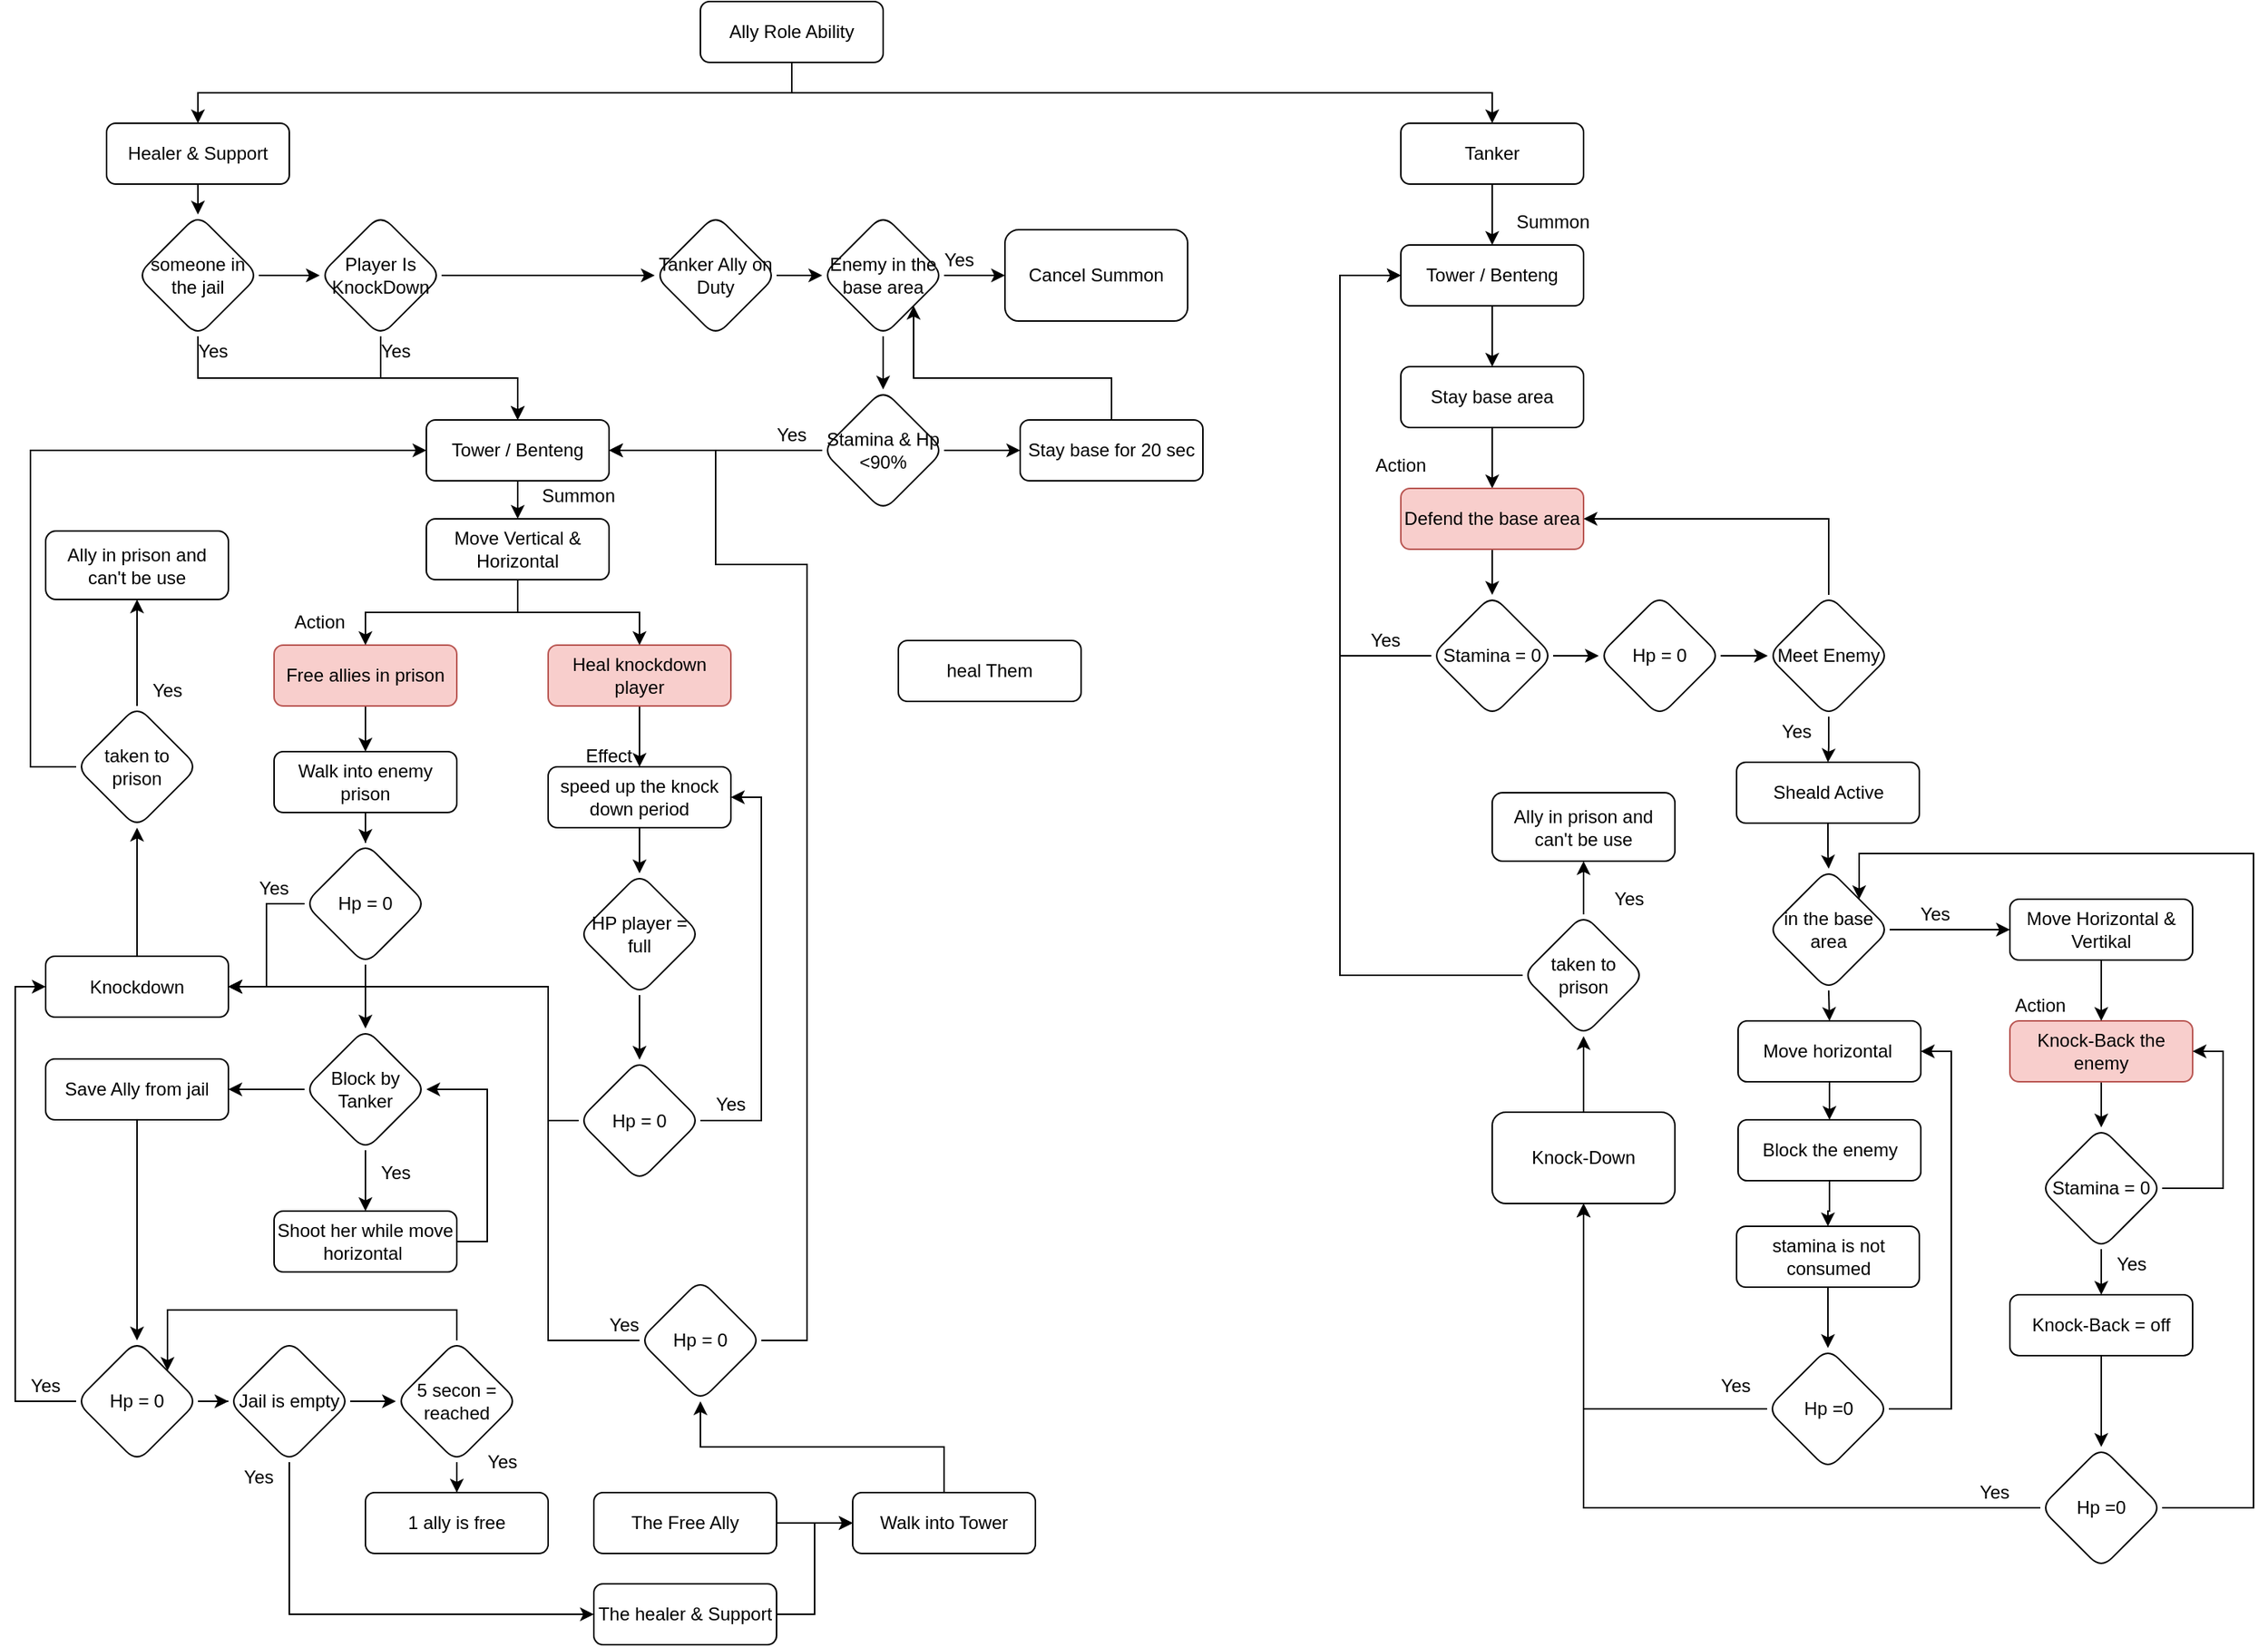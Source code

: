 <mxfile version="21.6.5" type="github">
  <diagram id="C5RBs43oDa-KdzZeNtuy" name="Page-1">
    <mxGraphModel dx="1035" dy="476" grid="1" gridSize="10" guides="1" tooltips="1" connect="1" arrows="1" fold="1" page="1" pageScale="1" pageWidth="827" pageHeight="1169" math="0" shadow="0">
      <root>
        <mxCell id="WIyWlLk6GJQsqaUBKTNV-0" />
        <mxCell id="WIyWlLk6GJQsqaUBKTNV-1" parent="WIyWlLk6GJQsqaUBKTNV-0" />
        <mxCell id="djVUYxhhLj313IWxccLk-9" value="" style="edgeStyle=orthogonalEdgeStyle;rounded=0;orthogonalLoop=1;jettySize=auto;html=1;exitX=0.5;exitY=1;exitDx=0;exitDy=0;" edge="1" parent="WIyWlLk6GJQsqaUBKTNV-1" source="WIyWlLk6GJQsqaUBKTNV-3" target="WIyWlLk6GJQsqaUBKTNV-7">
          <mxGeometry relative="1" as="geometry" />
        </mxCell>
        <mxCell id="djVUYxhhLj313IWxccLk-207" style="edgeStyle=orthogonalEdgeStyle;rounded=0;orthogonalLoop=1;jettySize=auto;html=1;exitX=0.5;exitY=1;exitDx=0;exitDy=0;entryX=0.5;entryY=0;entryDx=0;entryDy=0;" edge="1" parent="WIyWlLk6GJQsqaUBKTNV-1" source="WIyWlLk6GJQsqaUBKTNV-3" target="djVUYxhhLj313IWxccLk-113">
          <mxGeometry relative="1" as="geometry" />
        </mxCell>
        <mxCell id="WIyWlLk6GJQsqaUBKTNV-3" value="Ally Role Ability" style="rounded=1;whiteSpace=wrap;html=1;fontSize=12;glass=0;strokeWidth=1;shadow=0;" parent="WIyWlLk6GJQsqaUBKTNV-1" vertex="1">
          <mxGeometry x="460" y="40" width="120" height="40" as="geometry" />
        </mxCell>
        <mxCell id="djVUYxhhLj313IWxccLk-282" style="edgeStyle=orthogonalEdgeStyle;rounded=0;orthogonalLoop=1;jettySize=auto;html=1;exitX=0.5;exitY=1;exitDx=0;exitDy=0;entryX=0.5;entryY=0;entryDx=0;entryDy=0;" edge="1" parent="WIyWlLk6GJQsqaUBKTNV-1" source="WIyWlLk6GJQsqaUBKTNV-7" target="djVUYxhhLj313IWxccLk-238">
          <mxGeometry relative="1" as="geometry" />
        </mxCell>
        <mxCell id="WIyWlLk6GJQsqaUBKTNV-7" value="Healer &amp;amp; Support" style="rounded=1;whiteSpace=wrap;html=1;fontSize=12;glass=0;strokeWidth=1;shadow=0;" parent="WIyWlLk6GJQsqaUBKTNV-1" vertex="1">
          <mxGeometry x="70" y="120" width="120" height="40" as="geometry" />
        </mxCell>
        <mxCell id="djVUYxhhLj313IWxccLk-15" value="" style="edgeStyle=orthogonalEdgeStyle;rounded=0;orthogonalLoop=1;jettySize=auto;html=1;" edge="1" parent="WIyWlLk6GJQsqaUBKTNV-1" source="djVUYxhhLj313IWxccLk-3" target="djVUYxhhLj313IWxccLk-14">
          <mxGeometry relative="1" as="geometry" />
        </mxCell>
        <mxCell id="djVUYxhhLj313IWxccLk-3" value="Free allies in prison" style="rounded=1;whiteSpace=wrap;html=1;fontSize=12;glass=0;strokeWidth=1;shadow=0;fillColor=#f8cecc;strokeColor=#b85450;" vertex="1" parent="WIyWlLk6GJQsqaUBKTNV-1">
          <mxGeometry x="180" y="463" width="120" height="40" as="geometry" />
        </mxCell>
        <mxCell id="djVUYxhhLj313IWxccLk-104" value="" style="edgeStyle=orthogonalEdgeStyle;rounded=0;orthogonalLoop=1;jettySize=auto;html=1;" edge="1" parent="WIyWlLk6GJQsqaUBKTNV-1" source="djVUYxhhLj313IWxccLk-4" target="djVUYxhhLj313IWxccLk-103">
          <mxGeometry relative="1" as="geometry" />
        </mxCell>
        <mxCell id="djVUYxhhLj313IWxccLk-4" value="speed up the knock down period" style="rounded=1;whiteSpace=wrap;html=1;fontSize=12;glass=0;strokeWidth=1;shadow=0;" vertex="1" parent="WIyWlLk6GJQsqaUBKTNV-1">
          <mxGeometry x="360" y="543" width="120" height="40" as="geometry" />
        </mxCell>
        <mxCell id="djVUYxhhLj313IWxccLk-5" value="Action" style="text;html=1;strokeColor=none;fillColor=none;align=center;verticalAlign=middle;whiteSpace=wrap;rounded=0;" vertex="1" parent="WIyWlLk6GJQsqaUBKTNV-1">
          <mxGeometry x="180" y="433" width="60" height="30" as="geometry" />
        </mxCell>
        <mxCell id="djVUYxhhLj313IWxccLk-6" value="Effect" style="text;html=1;strokeColor=none;fillColor=none;align=center;verticalAlign=middle;whiteSpace=wrap;rounded=0;" vertex="1" parent="WIyWlLk6GJQsqaUBKTNV-1">
          <mxGeometry x="370" y="521" width="60" height="30" as="geometry" />
        </mxCell>
        <mxCell id="djVUYxhhLj313IWxccLk-8" value="" style="edgeStyle=orthogonalEdgeStyle;rounded=0;orthogonalLoop=1;jettySize=auto;html=1;" edge="1" parent="WIyWlLk6GJQsqaUBKTNV-1" source="djVUYxhhLj313IWxccLk-7" target="djVUYxhhLj313IWxccLk-4">
          <mxGeometry relative="1" as="geometry" />
        </mxCell>
        <mxCell id="djVUYxhhLj313IWxccLk-7" value="Heal knockdown player" style="rounded=1;whiteSpace=wrap;html=1;fontSize=12;glass=0;strokeWidth=1;shadow=0;fillColor=#f8cecc;strokeColor=#b85450;" vertex="1" parent="WIyWlLk6GJQsqaUBKTNV-1">
          <mxGeometry x="360" y="463" width="120" height="40" as="geometry" />
        </mxCell>
        <mxCell id="djVUYxhhLj313IWxccLk-71" value="" style="edgeStyle=orthogonalEdgeStyle;rounded=0;orthogonalLoop=1;jettySize=auto;html=1;" edge="1" parent="WIyWlLk6GJQsqaUBKTNV-1" source="djVUYxhhLj313IWxccLk-14" target="djVUYxhhLj313IWxccLk-68">
          <mxGeometry relative="1" as="geometry" />
        </mxCell>
        <mxCell id="djVUYxhhLj313IWxccLk-14" value="Walk into enemy prison" style="rounded=1;whiteSpace=wrap;html=1;fontSize=12;glass=0;strokeWidth=1;shadow=0;" vertex="1" parent="WIyWlLk6GJQsqaUBKTNV-1">
          <mxGeometry x="180" y="533" width="120" height="40" as="geometry" />
        </mxCell>
        <mxCell id="djVUYxhhLj313IWxccLk-281" style="edgeStyle=orthogonalEdgeStyle;rounded=0;orthogonalLoop=1;jettySize=auto;html=1;exitX=0.5;exitY=1;exitDx=0;exitDy=0;entryX=0.5;entryY=0;entryDx=0;entryDy=0;" edge="1" parent="WIyWlLk6GJQsqaUBKTNV-1" source="djVUYxhhLj313IWxccLk-23" target="djVUYxhhLj313IWxccLk-41">
          <mxGeometry relative="1" as="geometry" />
        </mxCell>
        <mxCell id="djVUYxhhLj313IWxccLk-23" value="Tower / Benteng" style="rounded=1;whiteSpace=wrap;html=1;fontSize=12;glass=0;strokeWidth=1;shadow=0;" vertex="1" parent="WIyWlLk6GJQsqaUBKTNV-1">
          <mxGeometry x="280" y="315" width="120" height="40" as="geometry" />
        </mxCell>
        <mxCell id="djVUYxhhLj313IWxccLk-33" value="Yes" style="text;html=1;strokeColor=none;fillColor=none;align=center;verticalAlign=middle;whiteSpace=wrap;rounded=0;" vertex="1" parent="WIyWlLk6GJQsqaUBKTNV-1">
          <mxGeometry x="150" y="613" width="60" height="20" as="geometry" />
        </mxCell>
        <mxCell id="djVUYxhhLj313IWxccLk-43" style="edgeStyle=orthogonalEdgeStyle;rounded=0;orthogonalLoop=1;jettySize=auto;html=1;exitX=0.5;exitY=1;exitDx=0;exitDy=0;" edge="1" parent="WIyWlLk6GJQsqaUBKTNV-1" source="djVUYxhhLj313IWxccLk-41" target="djVUYxhhLj313IWxccLk-3">
          <mxGeometry relative="1" as="geometry" />
        </mxCell>
        <mxCell id="djVUYxhhLj313IWxccLk-288" style="edgeStyle=orthogonalEdgeStyle;rounded=0;orthogonalLoop=1;jettySize=auto;html=1;exitX=0.5;exitY=1;exitDx=0;exitDy=0;" edge="1" parent="WIyWlLk6GJQsqaUBKTNV-1" source="djVUYxhhLj313IWxccLk-41" target="djVUYxhhLj313IWxccLk-7">
          <mxGeometry relative="1" as="geometry" />
        </mxCell>
        <mxCell id="djVUYxhhLj313IWxccLk-41" value="Move Vertical &amp;amp; Horizontal" style="rounded=1;whiteSpace=wrap;html=1;fontSize=12;glass=0;strokeWidth=1;shadow=0;" vertex="1" parent="WIyWlLk6GJQsqaUBKTNV-1">
          <mxGeometry x="280" y="380" width="120" height="40" as="geometry" />
        </mxCell>
        <mxCell id="djVUYxhhLj313IWxccLk-75" style="edgeStyle=orthogonalEdgeStyle;rounded=0;orthogonalLoop=1;jettySize=auto;html=1;exitX=1;exitY=0.5;exitDx=0;exitDy=0;entryX=1;entryY=0.5;entryDx=0;entryDy=0;" edge="1" parent="WIyWlLk6GJQsqaUBKTNV-1" source="djVUYxhhLj313IWxccLk-50" target="djVUYxhhLj313IWxccLk-73">
          <mxGeometry relative="1" as="geometry" />
        </mxCell>
        <mxCell id="djVUYxhhLj313IWxccLk-50" value="Shoot her while move horizontal&amp;nbsp;" style="rounded=1;whiteSpace=wrap;html=1;fontSize=12;glass=0;strokeWidth=1;shadow=0;" vertex="1" parent="WIyWlLk6GJQsqaUBKTNV-1">
          <mxGeometry x="180" y="835" width="120" height="40" as="geometry" />
        </mxCell>
        <mxCell id="djVUYxhhLj313IWxccLk-52" value="Yes" style="text;html=1;strokeColor=none;fillColor=none;align=center;verticalAlign=middle;whiteSpace=wrap;rounded=0;" vertex="1" parent="WIyWlLk6GJQsqaUBKTNV-1">
          <mxGeometry x="230" y="795" width="60" height="30" as="geometry" />
        </mxCell>
        <mxCell id="djVUYxhhLj313IWxccLk-91" value="" style="edgeStyle=orthogonalEdgeStyle;rounded=0;orthogonalLoop=1;jettySize=auto;html=1;" edge="1" parent="WIyWlLk6GJQsqaUBKTNV-1" source="djVUYxhhLj313IWxccLk-58" target="djVUYxhhLj313IWxccLk-90">
          <mxGeometry relative="1" as="geometry" />
        </mxCell>
        <mxCell id="djVUYxhhLj313IWxccLk-58" value="Save Ally from jail" style="rounded=1;whiteSpace=wrap;html=1;fontSize=12;glass=0;strokeWidth=1;shadow=0;" vertex="1" parent="WIyWlLk6GJQsqaUBKTNV-1">
          <mxGeometry x="30" y="735" width="120" height="40" as="geometry" />
        </mxCell>
        <mxCell id="djVUYxhhLj313IWxccLk-65" value="" style="edgeStyle=orthogonalEdgeStyle;rounded=0;orthogonalLoop=1;jettySize=auto;html=1;" edge="1" parent="WIyWlLk6GJQsqaUBKTNV-1" source="djVUYxhhLj313IWxccLk-61" target="djVUYxhhLj313IWxccLk-64">
          <mxGeometry relative="1" as="geometry" />
        </mxCell>
        <mxCell id="djVUYxhhLj313IWxccLk-61" value="Knockdown" style="rounded=1;whiteSpace=wrap;html=1;fontSize=12;glass=0;strokeWidth=1;shadow=0;" vertex="1" parent="WIyWlLk6GJQsqaUBKTNV-1">
          <mxGeometry x="30" y="667.5" width="120" height="40" as="geometry" />
        </mxCell>
        <mxCell id="djVUYxhhLj313IWxccLk-85" value="" style="edgeStyle=orthogonalEdgeStyle;rounded=0;orthogonalLoop=1;jettySize=auto;html=1;" edge="1" parent="WIyWlLk6GJQsqaUBKTNV-1" source="djVUYxhhLj313IWxccLk-64" target="djVUYxhhLj313IWxccLk-84">
          <mxGeometry relative="1" as="geometry" />
        </mxCell>
        <mxCell id="djVUYxhhLj313IWxccLk-306" style="edgeStyle=orthogonalEdgeStyle;rounded=0;orthogonalLoop=1;jettySize=auto;html=1;exitX=0;exitY=0.5;exitDx=0;exitDy=0;entryX=0;entryY=0.5;entryDx=0;entryDy=0;" edge="1" parent="WIyWlLk6GJQsqaUBKTNV-1" source="djVUYxhhLj313IWxccLk-64" target="djVUYxhhLj313IWxccLk-23">
          <mxGeometry relative="1" as="geometry">
            <Array as="points">
              <mxPoint x="20" y="543" />
              <mxPoint x="20" y="335" />
            </Array>
          </mxGeometry>
        </mxCell>
        <mxCell id="djVUYxhhLj313IWxccLk-64" value="taken to prison" style="rhombus;whiteSpace=wrap;html=1;rounded=1;glass=0;strokeWidth=1;shadow=0;" vertex="1" parent="WIyWlLk6GJQsqaUBKTNV-1">
          <mxGeometry x="50" y="503" width="80" height="80" as="geometry" />
        </mxCell>
        <mxCell id="djVUYxhhLj313IWxccLk-70" value="" style="edgeStyle=orthogonalEdgeStyle;rounded=0;orthogonalLoop=1;jettySize=auto;html=1;" edge="1" parent="WIyWlLk6GJQsqaUBKTNV-1" source="djVUYxhhLj313IWxccLk-68" target="djVUYxhhLj313IWxccLk-61">
          <mxGeometry relative="1" as="geometry" />
        </mxCell>
        <mxCell id="djVUYxhhLj313IWxccLk-78" value="" style="edgeStyle=orthogonalEdgeStyle;rounded=0;orthogonalLoop=1;jettySize=auto;html=1;" edge="1" parent="WIyWlLk6GJQsqaUBKTNV-1" source="djVUYxhhLj313IWxccLk-68" target="djVUYxhhLj313IWxccLk-73">
          <mxGeometry relative="1" as="geometry" />
        </mxCell>
        <mxCell id="djVUYxhhLj313IWxccLk-68" value="Hp = 0" style="rhombus;whiteSpace=wrap;html=1;rounded=1;glass=0;strokeWidth=1;shadow=0;" vertex="1" parent="WIyWlLk6GJQsqaUBKTNV-1">
          <mxGeometry x="200" y="593" width="80" height="80" as="geometry" />
        </mxCell>
        <mxCell id="djVUYxhhLj313IWxccLk-76" value="" style="edgeStyle=orthogonalEdgeStyle;rounded=0;orthogonalLoop=1;jettySize=auto;html=1;" edge="1" parent="WIyWlLk6GJQsqaUBKTNV-1" source="djVUYxhhLj313IWxccLk-73" target="djVUYxhhLj313IWxccLk-50">
          <mxGeometry relative="1" as="geometry" />
        </mxCell>
        <mxCell id="djVUYxhhLj313IWxccLk-77" value="" style="edgeStyle=orthogonalEdgeStyle;rounded=0;orthogonalLoop=1;jettySize=auto;html=1;" edge="1" parent="WIyWlLk6GJQsqaUBKTNV-1" source="djVUYxhhLj313IWxccLk-73" target="djVUYxhhLj313IWxccLk-58">
          <mxGeometry relative="1" as="geometry" />
        </mxCell>
        <mxCell id="djVUYxhhLj313IWxccLk-73" value="Block by Tanker" style="rhombus;whiteSpace=wrap;html=1;rounded=1;glass=0;strokeWidth=1;shadow=0;" vertex="1" parent="WIyWlLk6GJQsqaUBKTNV-1">
          <mxGeometry x="200" y="715" width="80" height="80" as="geometry" />
        </mxCell>
        <mxCell id="djVUYxhhLj313IWxccLk-84" value="Ally in prison and can&#39;t be use" style="whiteSpace=wrap;html=1;rounded=1;glass=0;strokeWidth=1;shadow=0;" vertex="1" parent="WIyWlLk6GJQsqaUBKTNV-1">
          <mxGeometry x="30" y="388" width="120" height="45" as="geometry" />
        </mxCell>
        <mxCell id="djVUYxhhLj313IWxccLk-86" value="Yes" style="text;html=1;strokeColor=none;fillColor=none;align=center;verticalAlign=middle;whiteSpace=wrap;rounded=0;" vertex="1" parent="WIyWlLk6GJQsqaUBKTNV-1">
          <mxGeometry x="80" y="483" width="60" height="20" as="geometry" />
        </mxCell>
        <mxCell id="djVUYxhhLj313IWxccLk-97" style="edgeStyle=orthogonalEdgeStyle;rounded=0;orthogonalLoop=1;jettySize=auto;html=1;exitX=0;exitY=0.5;exitDx=0;exitDy=0;entryX=0;entryY=0.5;entryDx=0;entryDy=0;" edge="1" parent="WIyWlLk6GJQsqaUBKTNV-1" source="djVUYxhhLj313IWxccLk-90" target="djVUYxhhLj313IWxccLk-61">
          <mxGeometry relative="1" as="geometry" />
        </mxCell>
        <mxCell id="djVUYxhhLj313IWxccLk-225" value="" style="edgeStyle=orthogonalEdgeStyle;rounded=0;orthogonalLoop=1;jettySize=auto;html=1;" edge="1" parent="WIyWlLk6GJQsqaUBKTNV-1" source="djVUYxhhLj313IWxccLk-90" target="djVUYxhhLj313IWxccLk-224">
          <mxGeometry relative="1" as="geometry" />
        </mxCell>
        <mxCell id="djVUYxhhLj313IWxccLk-90" value="Hp = 0" style="rhombus;whiteSpace=wrap;html=1;rounded=1;glass=0;strokeWidth=1;shadow=0;" vertex="1" parent="WIyWlLk6GJQsqaUBKTNV-1">
          <mxGeometry x="50" y="920" width="80" height="80" as="geometry" />
        </mxCell>
        <mxCell id="djVUYxhhLj313IWxccLk-95" value="" style="edgeStyle=orthogonalEdgeStyle;rounded=0;orthogonalLoop=1;jettySize=auto;html=1;" edge="1" parent="WIyWlLk6GJQsqaUBKTNV-1" source="djVUYxhhLj313IWxccLk-92" target="djVUYxhhLj313IWxccLk-94">
          <mxGeometry relative="1" as="geometry" />
        </mxCell>
        <mxCell id="djVUYxhhLj313IWxccLk-242" style="edgeStyle=orthogonalEdgeStyle;rounded=0;orthogonalLoop=1;jettySize=auto;html=1;exitX=0.5;exitY=0;exitDx=0;exitDy=0;entryX=1;entryY=0;entryDx=0;entryDy=0;" edge="1" parent="WIyWlLk6GJQsqaUBKTNV-1" source="djVUYxhhLj313IWxccLk-92" target="djVUYxhhLj313IWxccLk-90">
          <mxGeometry relative="1" as="geometry">
            <Array as="points">
              <mxPoint x="300" y="900" />
              <mxPoint x="110" y="900" />
            </Array>
          </mxGeometry>
        </mxCell>
        <mxCell id="djVUYxhhLj313IWxccLk-92" value="5 secon = reached" style="rhombus;whiteSpace=wrap;html=1;rounded=1;glass=0;strokeWidth=1;shadow=0;" vertex="1" parent="WIyWlLk6GJQsqaUBKTNV-1">
          <mxGeometry x="260" y="920" width="80" height="80" as="geometry" />
        </mxCell>
        <mxCell id="djVUYxhhLj313IWxccLk-94" value="1 ally is free" style="whiteSpace=wrap;html=1;rounded=1;glass=0;strokeWidth=1;shadow=0;" vertex="1" parent="WIyWlLk6GJQsqaUBKTNV-1">
          <mxGeometry x="240" y="1020" width="120" height="40" as="geometry" />
        </mxCell>
        <mxCell id="djVUYxhhLj313IWxccLk-98" value="Yes" style="text;html=1;strokeColor=none;fillColor=none;align=center;verticalAlign=middle;whiteSpace=wrap;rounded=0;" vertex="1" parent="WIyWlLk6GJQsqaUBKTNV-1">
          <mxGeometry y="940" width="60" height="20" as="geometry" />
        </mxCell>
        <mxCell id="djVUYxhhLj313IWxccLk-99" value="Yes" style="text;html=1;strokeColor=none;fillColor=none;align=center;verticalAlign=middle;whiteSpace=wrap;rounded=0;" vertex="1" parent="WIyWlLk6GJQsqaUBKTNV-1">
          <mxGeometry x="300" y="990" width="60" height="20" as="geometry" />
        </mxCell>
        <mxCell id="djVUYxhhLj313IWxccLk-110" value="" style="edgeStyle=orthogonalEdgeStyle;rounded=0;orthogonalLoop=1;jettySize=auto;html=1;" edge="1" parent="WIyWlLk6GJQsqaUBKTNV-1" source="djVUYxhhLj313IWxccLk-103" target="djVUYxhhLj313IWxccLk-109">
          <mxGeometry relative="1" as="geometry" />
        </mxCell>
        <mxCell id="djVUYxhhLj313IWxccLk-103" value="HP player = full" style="rhombus;whiteSpace=wrap;html=1;rounded=1;glass=0;strokeWidth=1;shadow=0;" vertex="1" parent="WIyWlLk6GJQsqaUBKTNV-1">
          <mxGeometry x="380" y="613" width="80" height="80" as="geometry" />
        </mxCell>
        <mxCell id="djVUYxhhLj313IWxccLk-257" style="edgeStyle=orthogonalEdgeStyle;rounded=0;orthogonalLoop=1;jettySize=auto;html=1;exitX=1;exitY=0.5;exitDx=0;exitDy=0;entryX=1;entryY=0.5;entryDx=0;entryDy=0;" edge="1" parent="WIyWlLk6GJQsqaUBKTNV-1" source="djVUYxhhLj313IWxccLk-109" target="djVUYxhhLj313IWxccLk-4">
          <mxGeometry relative="1" as="geometry">
            <Array as="points">
              <mxPoint x="500" y="776" />
              <mxPoint x="500" y="563" />
            </Array>
          </mxGeometry>
        </mxCell>
        <mxCell id="djVUYxhhLj313IWxccLk-258" style="edgeStyle=orthogonalEdgeStyle;rounded=0;orthogonalLoop=1;jettySize=auto;html=1;exitX=0;exitY=0.5;exitDx=0;exitDy=0;entryX=1;entryY=0.5;entryDx=0;entryDy=0;" edge="1" parent="WIyWlLk6GJQsqaUBKTNV-1" source="djVUYxhhLj313IWxccLk-109" target="djVUYxhhLj313IWxccLk-61">
          <mxGeometry relative="1" as="geometry">
            <Array as="points">
              <mxPoint x="360" y="776" />
              <mxPoint x="360" y="688" />
            </Array>
          </mxGeometry>
        </mxCell>
        <mxCell id="djVUYxhhLj313IWxccLk-109" value="Hp = 0" style="rhombus;whiteSpace=wrap;html=1;rounded=1;glass=0;strokeWidth=1;shadow=0;" vertex="1" parent="WIyWlLk6GJQsqaUBKTNV-1">
          <mxGeometry x="380" y="735.5" width="80" height="80" as="geometry" />
        </mxCell>
        <mxCell id="djVUYxhhLj313IWxccLk-115" value="" style="edgeStyle=orthogonalEdgeStyle;rounded=0;orthogonalLoop=1;jettySize=auto;html=1;" edge="1" parent="WIyWlLk6GJQsqaUBKTNV-1" source="djVUYxhhLj313IWxccLk-113" target="djVUYxhhLj313IWxccLk-114">
          <mxGeometry relative="1" as="geometry" />
        </mxCell>
        <mxCell id="djVUYxhhLj313IWxccLk-113" value="Tanker" style="rounded=1;whiteSpace=wrap;html=1;fontSize=12;glass=0;strokeWidth=1;shadow=0;" vertex="1" parent="WIyWlLk6GJQsqaUBKTNV-1">
          <mxGeometry x="920" y="120" width="120" height="40" as="geometry" />
        </mxCell>
        <mxCell id="djVUYxhhLj313IWxccLk-117" value="" style="edgeStyle=orthogonalEdgeStyle;rounded=0;orthogonalLoop=1;jettySize=auto;html=1;" edge="1" parent="WIyWlLk6GJQsqaUBKTNV-1" source="djVUYxhhLj313IWxccLk-114" target="djVUYxhhLj313IWxccLk-116">
          <mxGeometry relative="1" as="geometry" />
        </mxCell>
        <mxCell id="djVUYxhhLj313IWxccLk-114" value="Tower / Benteng" style="rounded=1;whiteSpace=wrap;html=1;fontSize=12;glass=0;strokeWidth=1;shadow=0;" vertex="1" parent="WIyWlLk6GJQsqaUBKTNV-1">
          <mxGeometry x="920" y="200" width="120" height="40" as="geometry" />
        </mxCell>
        <mxCell id="djVUYxhhLj313IWxccLk-122" value="" style="edgeStyle=orthogonalEdgeStyle;rounded=0;orthogonalLoop=1;jettySize=auto;html=1;" edge="1" parent="WIyWlLk6GJQsqaUBKTNV-1" source="djVUYxhhLj313IWxccLk-116" target="djVUYxhhLj313IWxccLk-121">
          <mxGeometry relative="1" as="geometry" />
        </mxCell>
        <mxCell id="djVUYxhhLj313IWxccLk-116" value="Stay base area" style="rounded=1;whiteSpace=wrap;html=1;fontSize=12;glass=0;strokeWidth=1;shadow=0;" vertex="1" parent="WIyWlLk6GJQsqaUBKTNV-1">
          <mxGeometry x="920" y="280" width="120" height="40" as="geometry" />
        </mxCell>
        <mxCell id="djVUYxhhLj313IWxccLk-118" value="Summon" style="text;html=1;strokeColor=none;fillColor=none;align=center;verticalAlign=middle;whiteSpace=wrap;rounded=0;" vertex="1" parent="WIyWlLk6GJQsqaUBKTNV-1">
          <mxGeometry x="350" y="350" width="60" height="30" as="geometry" />
        </mxCell>
        <mxCell id="djVUYxhhLj313IWxccLk-119" value="Summon" style="text;html=1;strokeColor=none;fillColor=none;align=center;verticalAlign=middle;whiteSpace=wrap;rounded=0;" vertex="1" parent="WIyWlLk6GJQsqaUBKTNV-1">
          <mxGeometry x="990" y="170" width="60" height="30" as="geometry" />
        </mxCell>
        <mxCell id="djVUYxhhLj313IWxccLk-120" value="Action" style="text;html=1;strokeColor=none;fillColor=none;align=center;verticalAlign=middle;whiteSpace=wrap;rounded=0;" vertex="1" parent="WIyWlLk6GJQsqaUBKTNV-1">
          <mxGeometry x="890" y="330" width="60" height="30" as="geometry" />
        </mxCell>
        <mxCell id="djVUYxhhLj313IWxccLk-147" value="" style="edgeStyle=orthogonalEdgeStyle;rounded=0;orthogonalLoop=1;jettySize=auto;html=1;" edge="1" parent="WIyWlLk6GJQsqaUBKTNV-1" source="djVUYxhhLj313IWxccLk-121" target="djVUYxhhLj313IWxccLk-125">
          <mxGeometry relative="1" as="geometry" />
        </mxCell>
        <mxCell id="djVUYxhhLj313IWxccLk-121" value="Defend the base area" style="rounded=1;whiteSpace=wrap;html=1;fontSize=12;glass=0;strokeWidth=1;shadow=0;fillColor=#f8cecc;strokeColor=#b85450;" vertex="1" parent="WIyWlLk6GJQsqaUBKTNV-1">
          <mxGeometry x="920" y="360" width="120" height="40" as="geometry" />
        </mxCell>
        <mxCell id="djVUYxhhLj313IWxccLk-128" style="edgeStyle=orthogonalEdgeStyle;rounded=0;orthogonalLoop=1;jettySize=auto;html=1;exitX=0;exitY=0.5;exitDx=0;exitDy=0;entryX=0;entryY=0.5;entryDx=0;entryDy=0;" edge="1" parent="WIyWlLk6GJQsqaUBKTNV-1" source="djVUYxhhLj313IWxccLk-125" target="djVUYxhhLj313IWxccLk-114">
          <mxGeometry relative="1" as="geometry">
            <Array as="points">
              <mxPoint x="880" y="470" />
              <mxPoint x="880" y="220" />
            </Array>
          </mxGeometry>
        </mxCell>
        <mxCell id="djVUYxhhLj313IWxccLk-131" value="" style="edgeStyle=orthogonalEdgeStyle;rounded=0;orthogonalLoop=1;jettySize=auto;html=1;" edge="1" parent="WIyWlLk6GJQsqaUBKTNV-1" source="djVUYxhhLj313IWxccLk-125" target="djVUYxhhLj313IWxccLk-130">
          <mxGeometry relative="1" as="geometry" />
        </mxCell>
        <mxCell id="djVUYxhhLj313IWxccLk-125" value="Stamina = 0" style="rhombus;whiteSpace=wrap;html=1;rounded=1;glass=0;strokeWidth=1;shadow=0;" vertex="1" parent="WIyWlLk6GJQsqaUBKTNV-1">
          <mxGeometry x="940" y="430" width="80" height="80" as="geometry" />
        </mxCell>
        <mxCell id="djVUYxhhLj313IWxccLk-129" value="Yes" style="text;html=1;strokeColor=none;fillColor=none;align=center;verticalAlign=middle;whiteSpace=wrap;rounded=0;" vertex="1" parent="WIyWlLk6GJQsqaUBKTNV-1">
          <mxGeometry x="880" y="450" width="60" height="20" as="geometry" />
        </mxCell>
        <mxCell id="djVUYxhhLj313IWxccLk-142" value="" style="edgeStyle=orthogonalEdgeStyle;rounded=0;orthogonalLoop=1;jettySize=auto;html=1;" edge="1" parent="WIyWlLk6GJQsqaUBKTNV-1" source="djVUYxhhLj313IWxccLk-130" target="djVUYxhhLj313IWxccLk-134">
          <mxGeometry relative="1" as="geometry" />
        </mxCell>
        <mxCell id="djVUYxhhLj313IWxccLk-130" value="Hp = 0" style="rhombus;whiteSpace=wrap;html=1;rounded=1;glass=0;strokeWidth=1;shadow=0;" vertex="1" parent="WIyWlLk6GJQsqaUBKTNV-1">
          <mxGeometry x="1050" y="430" width="80" height="80" as="geometry" />
        </mxCell>
        <mxCell id="djVUYxhhLj313IWxccLk-151" style="edgeStyle=orthogonalEdgeStyle;rounded=0;orthogonalLoop=1;jettySize=auto;html=1;exitX=0.5;exitY=0;exitDx=0;exitDy=0;entryX=1;entryY=0.5;entryDx=0;entryDy=0;" edge="1" parent="WIyWlLk6GJQsqaUBKTNV-1" source="djVUYxhhLj313IWxccLk-134" target="djVUYxhhLj313IWxccLk-121">
          <mxGeometry relative="1" as="geometry" />
        </mxCell>
        <mxCell id="djVUYxhhLj313IWxccLk-203" style="edgeStyle=orthogonalEdgeStyle;rounded=0;orthogonalLoop=1;jettySize=auto;html=1;exitX=0.5;exitY=1;exitDx=0;exitDy=0;" edge="1" parent="WIyWlLk6GJQsqaUBKTNV-1" source="djVUYxhhLj313IWxccLk-134" target="djVUYxhhLj313IWxccLk-202">
          <mxGeometry relative="1" as="geometry" />
        </mxCell>
        <mxCell id="djVUYxhhLj313IWxccLk-134" value="Meet Enemy" style="rhombus;whiteSpace=wrap;html=1;rounded=1;glass=0;strokeWidth=1;shadow=0;" vertex="1" parent="WIyWlLk6GJQsqaUBKTNV-1">
          <mxGeometry x="1161" y="430" width="80" height="80" as="geometry" />
        </mxCell>
        <mxCell id="djVUYxhhLj313IWxccLk-141" value="" style="edgeStyle=orthogonalEdgeStyle;rounded=0;orthogonalLoop=1;jettySize=auto;html=1;" edge="1" parent="WIyWlLk6GJQsqaUBKTNV-1" source="djVUYxhhLj313IWxccLk-137" target="djVUYxhhLj313IWxccLk-140">
          <mxGeometry relative="1" as="geometry" />
        </mxCell>
        <mxCell id="djVUYxhhLj313IWxccLk-137" value="Move horizontal&amp;nbsp;" style="whiteSpace=wrap;html=1;rounded=1;glass=0;strokeWidth=1;shadow=0;" vertex="1" parent="WIyWlLk6GJQsqaUBKTNV-1">
          <mxGeometry x="1141.5" y="710" width="120" height="40" as="geometry" />
        </mxCell>
        <mxCell id="djVUYxhhLj313IWxccLk-165" value="" style="edgeStyle=orthogonalEdgeStyle;rounded=0;orthogonalLoop=1;jettySize=auto;html=1;" edge="1" parent="WIyWlLk6GJQsqaUBKTNV-1" source="djVUYxhhLj313IWxccLk-140" target="djVUYxhhLj313IWxccLk-164">
          <mxGeometry relative="1" as="geometry" />
        </mxCell>
        <mxCell id="djVUYxhhLj313IWxccLk-140" value="Block the enemy" style="whiteSpace=wrap;html=1;rounded=1;glass=0;strokeWidth=1;shadow=0;" vertex="1" parent="WIyWlLk6GJQsqaUBKTNV-1">
          <mxGeometry x="1141.5" y="775" width="120" height="40" as="geometry" />
        </mxCell>
        <mxCell id="djVUYxhhLj313IWxccLk-187" value="" style="edgeStyle=orthogonalEdgeStyle;rounded=0;orthogonalLoop=1;jettySize=auto;html=1;" edge="1" parent="WIyWlLk6GJQsqaUBKTNV-1" source="djVUYxhhLj313IWxccLk-157" target="djVUYxhhLj313IWxccLk-186">
          <mxGeometry relative="1" as="geometry" />
        </mxCell>
        <mxCell id="djVUYxhhLj313IWxccLk-157" value="Knock-Back the enemy" style="whiteSpace=wrap;html=1;rounded=1;glass=0;strokeWidth=1;shadow=0;fillColor=#f8cecc;strokeColor=#b85450;" vertex="1" parent="WIyWlLk6GJQsqaUBKTNV-1">
          <mxGeometry x="1320" y="710" width="120" height="40" as="geometry" />
        </mxCell>
        <mxCell id="djVUYxhhLj313IWxccLk-159" value="Action" style="text;html=1;strokeColor=none;fillColor=none;align=center;verticalAlign=middle;whiteSpace=wrap;rounded=0;" vertex="1" parent="WIyWlLk6GJQsqaUBKTNV-1">
          <mxGeometry x="1310" y="685" width="60" height="30" as="geometry" />
        </mxCell>
        <mxCell id="djVUYxhhLj313IWxccLk-160" value="Yes" style="text;html=1;strokeColor=none;fillColor=none;align=center;verticalAlign=middle;whiteSpace=wrap;rounded=0;" vertex="1" parent="WIyWlLk6GJQsqaUBKTNV-1">
          <mxGeometry x="1241" y="630" width="60" height="20" as="geometry" />
        </mxCell>
        <mxCell id="djVUYxhhLj313IWxccLk-167" value="" style="edgeStyle=orthogonalEdgeStyle;rounded=0;orthogonalLoop=1;jettySize=auto;html=1;" edge="1" parent="WIyWlLk6GJQsqaUBKTNV-1" source="djVUYxhhLj313IWxccLk-164" target="djVUYxhhLj313IWxccLk-166">
          <mxGeometry relative="1" as="geometry" />
        </mxCell>
        <mxCell id="djVUYxhhLj313IWxccLk-164" value="stamina is not consumed" style="whiteSpace=wrap;html=1;rounded=1;glass=0;strokeWidth=1;shadow=0;" vertex="1" parent="WIyWlLk6GJQsqaUBKTNV-1">
          <mxGeometry x="1140.5" y="845" width="120" height="40" as="geometry" />
        </mxCell>
        <mxCell id="djVUYxhhLj313IWxccLk-169" value="" style="edgeStyle=orthogonalEdgeStyle;rounded=0;orthogonalLoop=1;jettySize=auto;html=1;" edge="1" parent="WIyWlLk6GJQsqaUBKTNV-1" source="djVUYxhhLj313IWxccLk-166" target="djVUYxhhLj313IWxccLk-168">
          <mxGeometry relative="1" as="geometry" />
        </mxCell>
        <mxCell id="djVUYxhhLj313IWxccLk-177" style="edgeStyle=orthogonalEdgeStyle;rounded=0;orthogonalLoop=1;jettySize=auto;html=1;exitX=1;exitY=0.5;exitDx=0;exitDy=0;entryX=1;entryY=0.5;entryDx=0;entryDy=0;" edge="1" parent="WIyWlLk6GJQsqaUBKTNV-1" source="djVUYxhhLj313IWxccLk-166" target="djVUYxhhLj313IWxccLk-137">
          <mxGeometry relative="1" as="geometry" />
        </mxCell>
        <mxCell id="djVUYxhhLj313IWxccLk-166" value="Hp =0" style="rhombus;whiteSpace=wrap;html=1;rounded=1;glass=0;strokeWidth=1;shadow=0;" vertex="1" parent="WIyWlLk6GJQsqaUBKTNV-1">
          <mxGeometry x="1160.5" y="925" width="80" height="80" as="geometry" />
        </mxCell>
        <mxCell id="djVUYxhhLj313IWxccLk-173" value="" style="edgeStyle=orthogonalEdgeStyle;rounded=0;orthogonalLoop=1;jettySize=auto;html=1;" edge="1" parent="WIyWlLk6GJQsqaUBKTNV-1" source="djVUYxhhLj313IWxccLk-168" target="djVUYxhhLj313IWxccLk-171">
          <mxGeometry relative="1" as="geometry" />
        </mxCell>
        <mxCell id="djVUYxhhLj313IWxccLk-168" value="Knock-Down" style="whiteSpace=wrap;html=1;rounded=1;glass=0;strokeWidth=1;shadow=0;" vertex="1" parent="WIyWlLk6GJQsqaUBKTNV-1">
          <mxGeometry x="980" y="770" width="120" height="60" as="geometry" />
        </mxCell>
        <mxCell id="djVUYxhhLj313IWxccLk-170" value="Ally in prison and can&#39;t be use" style="whiteSpace=wrap;html=1;rounded=1;glass=0;strokeWidth=1;shadow=0;" vertex="1" parent="WIyWlLk6GJQsqaUBKTNV-1">
          <mxGeometry x="980" y="560" width="120" height="45" as="geometry" />
        </mxCell>
        <mxCell id="djVUYxhhLj313IWxccLk-174" value="" style="edgeStyle=orthogonalEdgeStyle;rounded=0;orthogonalLoop=1;jettySize=auto;html=1;" edge="1" parent="WIyWlLk6GJQsqaUBKTNV-1" source="djVUYxhhLj313IWxccLk-171" target="djVUYxhhLj313IWxccLk-170">
          <mxGeometry relative="1" as="geometry" />
        </mxCell>
        <mxCell id="djVUYxhhLj313IWxccLk-176" style="edgeStyle=orthogonalEdgeStyle;rounded=0;orthogonalLoop=1;jettySize=auto;html=1;exitX=0;exitY=0.5;exitDx=0;exitDy=0;entryX=0;entryY=0.5;entryDx=0;entryDy=0;" edge="1" parent="WIyWlLk6GJQsqaUBKTNV-1" source="djVUYxhhLj313IWxccLk-171" target="djVUYxhhLj313IWxccLk-114">
          <mxGeometry relative="1" as="geometry">
            <Array as="points">
              <mxPoint x="880" y="680" />
              <mxPoint x="880" y="220" />
            </Array>
          </mxGeometry>
        </mxCell>
        <mxCell id="djVUYxhhLj313IWxccLk-171" value="taken to prison" style="rhombus;whiteSpace=wrap;html=1;rounded=1;glass=0;strokeWidth=1;shadow=0;" vertex="1" parent="WIyWlLk6GJQsqaUBKTNV-1">
          <mxGeometry x="1000" y="640" width="80" height="80" as="geometry" />
        </mxCell>
        <mxCell id="djVUYxhhLj313IWxccLk-172" value="Yes" style="text;html=1;strokeColor=none;fillColor=none;align=center;verticalAlign=middle;whiteSpace=wrap;rounded=0;" vertex="1" parent="WIyWlLk6GJQsqaUBKTNV-1">
          <mxGeometry x="1040" y="620" width="60" height="20" as="geometry" />
        </mxCell>
        <mxCell id="djVUYxhhLj313IWxccLk-181" style="edgeStyle=orthogonalEdgeStyle;rounded=0;orthogonalLoop=1;jettySize=auto;html=1;exitX=0.5;exitY=1;exitDx=0;exitDy=0;entryX=0.5;entryY=0;entryDx=0;entryDy=0;" edge="1" parent="WIyWlLk6GJQsqaUBKTNV-1" source="djVUYxhhLj313IWxccLk-178" target="djVUYxhhLj313IWxccLk-137">
          <mxGeometry relative="1" as="geometry" />
        </mxCell>
        <mxCell id="djVUYxhhLj313IWxccLk-183" value="" style="edgeStyle=orthogonalEdgeStyle;rounded=0;orthogonalLoop=1;jettySize=auto;html=1;" edge="1" parent="WIyWlLk6GJQsqaUBKTNV-1" source="djVUYxhhLj313IWxccLk-178" target="djVUYxhhLj313IWxccLk-182">
          <mxGeometry relative="1" as="geometry" />
        </mxCell>
        <mxCell id="djVUYxhhLj313IWxccLk-178" value="in the base area" style="rhombus;whiteSpace=wrap;html=1;rounded=1;glass=0;strokeWidth=1;shadow=0;" vertex="1" parent="WIyWlLk6GJQsqaUBKTNV-1">
          <mxGeometry x="1161" y="610" width="80" height="80" as="geometry" />
        </mxCell>
        <mxCell id="djVUYxhhLj313IWxccLk-185" value="" style="edgeStyle=orthogonalEdgeStyle;rounded=0;orthogonalLoop=1;jettySize=auto;html=1;" edge="1" parent="WIyWlLk6GJQsqaUBKTNV-1" source="djVUYxhhLj313IWxccLk-182" target="djVUYxhhLj313IWxccLk-157">
          <mxGeometry relative="1" as="geometry" />
        </mxCell>
        <mxCell id="djVUYxhhLj313IWxccLk-182" value="Move Horizontal &amp;amp; Vertikal" style="whiteSpace=wrap;html=1;rounded=1;glass=0;strokeWidth=1;shadow=0;" vertex="1" parent="WIyWlLk6GJQsqaUBKTNV-1">
          <mxGeometry x="1320" y="630" width="120" height="40" as="geometry" />
        </mxCell>
        <mxCell id="djVUYxhhLj313IWxccLk-184" value="Yes" style="text;html=1;strokeColor=none;fillColor=none;align=center;verticalAlign=middle;whiteSpace=wrap;rounded=0;" vertex="1" parent="WIyWlLk6GJQsqaUBKTNV-1">
          <mxGeometry x="1150" y="510" width="60" height="20" as="geometry" />
        </mxCell>
        <mxCell id="djVUYxhhLj313IWxccLk-188" style="edgeStyle=orthogonalEdgeStyle;rounded=0;orthogonalLoop=1;jettySize=auto;html=1;exitX=1;exitY=0.5;exitDx=0;exitDy=0;entryX=1;entryY=0.5;entryDx=0;entryDy=0;" edge="1" parent="WIyWlLk6GJQsqaUBKTNV-1" source="djVUYxhhLj313IWxccLk-186" target="djVUYxhhLj313IWxccLk-157">
          <mxGeometry relative="1" as="geometry">
            <Array as="points">
              <mxPoint x="1460" y="820" />
              <mxPoint x="1460" y="730" />
            </Array>
          </mxGeometry>
        </mxCell>
        <mxCell id="djVUYxhhLj313IWxccLk-190" value="" style="edgeStyle=orthogonalEdgeStyle;rounded=0;orthogonalLoop=1;jettySize=auto;html=1;" edge="1" parent="WIyWlLk6GJQsqaUBKTNV-1" source="djVUYxhhLj313IWxccLk-186" target="djVUYxhhLj313IWxccLk-189">
          <mxGeometry relative="1" as="geometry" />
        </mxCell>
        <mxCell id="djVUYxhhLj313IWxccLk-186" value="Stamina = 0" style="rhombus;whiteSpace=wrap;html=1;rounded=1;glass=0;strokeWidth=1;shadow=0;" vertex="1" parent="WIyWlLk6GJQsqaUBKTNV-1">
          <mxGeometry x="1340" y="780" width="80" height="80" as="geometry" />
        </mxCell>
        <mxCell id="djVUYxhhLj313IWxccLk-196" value="" style="edgeStyle=orthogonalEdgeStyle;rounded=0;orthogonalLoop=1;jettySize=auto;html=1;" edge="1" parent="WIyWlLk6GJQsqaUBKTNV-1" source="djVUYxhhLj313IWxccLk-189" target="djVUYxhhLj313IWxccLk-195">
          <mxGeometry relative="1" as="geometry" />
        </mxCell>
        <mxCell id="djVUYxhhLj313IWxccLk-189" value="Knock-Back = off" style="whiteSpace=wrap;html=1;rounded=1;glass=0;strokeWidth=1;shadow=0;" vertex="1" parent="WIyWlLk6GJQsqaUBKTNV-1">
          <mxGeometry x="1320" y="890" width="120" height="40" as="geometry" />
        </mxCell>
        <mxCell id="djVUYxhhLj313IWxccLk-191" value="Yes" style="text;html=1;strokeColor=none;fillColor=none;align=center;verticalAlign=middle;whiteSpace=wrap;rounded=0;" vertex="1" parent="WIyWlLk6GJQsqaUBKTNV-1">
          <mxGeometry x="1370" y="860" width="60" height="20" as="geometry" />
        </mxCell>
        <mxCell id="djVUYxhhLj313IWxccLk-193" value="Yes" style="text;html=1;strokeColor=none;fillColor=none;align=center;verticalAlign=middle;whiteSpace=wrap;rounded=0;" vertex="1" parent="WIyWlLk6GJQsqaUBKTNV-1">
          <mxGeometry x="1110" y="940" width="60" height="20" as="geometry" />
        </mxCell>
        <mxCell id="djVUYxhhLj313IWxccLk-197" style="edgeStyle=orthogonalEdgeStyle;rounded=0;orthogonalLoop=1;jettySize=auto;html=1;exitX=0;exitY=0.5;exitDx=0;exitDy=0;entryX=0.5;entryY=1;entryDx=0;entryDy=0;" edge="1" parent="WIyWlLk6GJQsqaUBKTNV-1" source="djVUYxhhLj313IWxccLk-195" target="djVUYxhhLj313IWxccLk-168">
          <mxGeometry relative="1" as="geometry" />
        </mxCell>
        <mxCell id="djVUYxhhLj313IWxccLk-206" style="edgeStyle=orthogonalEdgeStyle;rounded=0;orthogonalLoop=1;jettySize=auto;html=1;exitX=1;exitY=0.5;exitDx=0;exitDy=0;entryX=1;entryY=0;entryDx=0;entryDy=0;" edge="1" parent="WIyWlLk6GJQsqaUBKTNV-1" source="djVUYxhhLj313IWxccLk-195" target="djVUYxhhLj313IWxccLk-178">
          <mxGeometry relative="1" as="geometry">
            <Array as="points">
              <mxPoint x="1480" y="1030" />
              <mxPoint x="1480" y="600" />
              <mxPoint x="1221" y="600" />
            </Array>
          </mxGeometry>
        </mxCell>
        <mxCell id="djVUYxhhLj313IWxccLk-195" value="Hp =0" style="rhombus;whiteSpace=wrap;html=1;rounded=1;glass=0;strokeWidth=1;shadow=0;" vertex="1" parent="WIyWlLk6GJQsqaUBKTNV-1">
          <mxGeometry x="1340" y="990" width="80" height="80" as="geometry" />
        </mxCell>
        <mxCell id="djVUYxhhLj313IWxccLk-198" value="Yes" style="text;html=1;strokeColor=none;fillColor=none;align=center;verticalAlign=middle;whiteSpace=wrap;rounded=0;" vertex="1" parent="WIyWlLk6GJQsqaUBKTNV-1">
          <mxGeometry x="1280" y="1010" width="60" height="20" as="geometry" />
        </mxCell>
        <mxCell id="djVUYxhhLj313IWxccLk-204" value="" style="edgeStyle=orthogonalEdgeStyle;rounded=0;orthogonalLoop=1;jettySize=auto;html=1;" edge="1" parent="WIyWlLk6GJQsqaUBKTNV-1" source="djVUYxhhLj313IWxccLk-202" target="djVUYxhhLj313IWxccLk-178">
          <mxGeometry relative="1" as="geometry" />
        </mxCell>
        <mxCell id="djVUYxhhLj313IWxccLk-202" value="Sheald Active" style="whiteSpace=wrap;html=1;rounded=1;glass=0;strokeWidth=1;shadow=0;" vertex="1" parent="WIyWlLk6GJQsqaUBKTNV-1">
          <mxGeometry x="1140.5" y="540" width="120" height="40" as="geometry" />
        </mxCell>
        <mxCell id="djVUYxhhLj313IWxccLk-229" style="edgeStyle=orthogonalEdgeStyle;rounded=0;orthogonalLoop=1;jettySize=auto;html=1;exitX=1;exitY=0.5;exitDx=0;exitDy=0;entryX=0;entryY=0.5;entryDx=0;entryDy=0;" edge="1" parent="WIyWlLk6GJQsqaUBKTNV-1" source="djVUYxhhLj313IWxccLk-208" target="djVUYxhhLj313IWxccLk-217">
          <mxGeometry relative="1" as="geometry" />
        </mxCell>
        <mxCell id="djVUYxhhLj313IWxccLk-208" value="The Free Ally" style="whiteSpace=wrap;html=1;rounded=1;glass=0;strokeWidth=1;shadow=0;" vertex="1" parent="WIyWlLk6GJQsqaUBKTNV-1">
          <mxGeometry x="390" y="1020" width="120" height="40" as="geometry" />
        </mxCell>
        <mxCell id="djVUYxhhLj313IWxccLk-228" style="edgeStyle=orthogonalEdgeStyle;rounded=0;orthogonalLoop=1;jettySize=auto;html=1;exitX=1;exitY=0.5;exitDx=0;exitDy=0;entryX=0;entryY=0.5;entryDx=0;entryDy=0;" edge="1" parent="WIyWlLk6GJQsqaUBKTNV-1" source="djVUYxhhLj313IWxccLk-210" target="djVUYxhhLj313IWxccLk-217">
          <mxGeometry relative="1" as="geometry" />
        </mxCell>
        <mxCell id="djVUYxhhLj313IWxccLk-210" value="The healer &amp;amp; Support" style="whiteSpace=wrap;html=1;rounded=1;glass=0;strokeWidth=1;shadow=0;" vertex="1" parent="WIyWlLk6GJQsqaUBKTNV-1">
          <mxGeometry x="390" y="1080" width="120" height="40" as="geometry" />
        </mxCell>
        <mxCell id="djVUYxhhLj313IWxccLk-297" style="edgeStyle=orthogonalEdgeStyle;rounded=0;orthogonalLoop=1;jettySize=auto;html=1;exitX=0.5;exitY=0;exitDx=0;exitDy=0;entryX=0.5;entryY=1;entryDx=0;entryDy=0;" edge="1" parent="WIyWlLk6GJQsqaUBKTNV-1" source="djVUYxhhLj313IWxccLk-217" target="djVUYxhhLj313IWxccLk-230">
          <mxGeometry relative="1" as="geometry" />
        </mxCell>
        <mxCell id="djVUYxhhLj313IWxccLk-217" value="Walk into Tower" style="whiteSpace=wrap;html=1;rounded=1;glass=0;strokeWidth=1;shadow=0;" vertex="1" parent="WIyWlLk6GJQsqaUBKTNV-1">
          <mxGeometry x="560" y="1020" width="120" height="40" as="geometry" />
        </mxCell>
        <mxCell id="djVUYxhhLj313IWxccLk-240" style="edgeStyle=orthogonalEdgeStyle;rounded=0;orthogonalLoop=1;jettySize=auto;html=1;exitX=1;exitY=0.5;exitDx=0;exitDy=0;entryX=0;entryY=0.5;entryDx=0;entryDy=0;" edge="1" parent="WIyWlLk6GJQsqaUBKTNV-1" source="djVUYxhhLj313IWxccLk-224" target="djVUYxhhLj313IWxccLk-92">
          <mxGeometry relative="1" as="geometry" />
        </mxCell>
        <mxCell id="djVUYxhhLj313IWxccLk-241" style="edgeStyle=orthogonalEdgeStyle;rounded=0;orthogonalLoop=1;jettySize=auto;html=1;exitX=0.5;exitY=1;exitDx=0;exitDy=0;entryX=0;entryY=0.5;entryDx=0;entryDy=0;" edge="1" parent="WIyWlLk6GJQsqaUBKTNV-1" source="djVUYxhhLj313IWxccLk-224" target="djVUYxhhLj313IWxccLk-210">
          <mxGeometry relative="1" as="geometry" />
        </mxCell>
        <mxCell id="djVUYxhhLj313IWxccLk-224" value="Jail is empty" style="rhombus;whiteSpace=wrap;html=1;rounded=1;glass=0;strokeWidth=1;shadow=0;" vertex="1" parent="WIyWlLk6GJQsqaUBKTNV-1">
          <mxGeometry x="150" y="920" width="80" height="80" as="geometry" />
        </mxCell>
        <mxCell id="djVUYxhhLj313IWxccLk-234" style="edgeStyle=orthogonalEdgeStyle;rounded=0;orthogonalLoop=1;jettySize=auto;html=1;exitX=0;exitY=0.5;exitDx=0;exitDy=0;entryX=1;entryY=0.5;entryDx=0;entryDy=0;" edge="1" parent="WIyWlLk6GJQsqaUBKTNV-1" source="djVUYxhhLj313IWxccLk-230" target="djVUYxhhLj313IWxccLk-61">
          <mxGeometry relative="1" as="geometry">
            <Array as="points">
              <mxPoint x="360" y="920" />
              <mxPoint x="360" y="688" />
            </Array>
          </mxGeometry>
        </mxCell>
        <mxCell id="djVUYxhhLj313IWxccLk-239" style="edgeStyle=orthogonalEdgeStyle;rounded=0;orthogonalLoop=1;jettySize=auto;html=1;exitX=1;exitY=0.5;exitDx=0;exitDy=0;entryX=1;entryY=0.5;entryDx=0;entryDy=0;" edge="1" parent="WIyWlLk6GJQsqaUBKTNV-1" source="djVUYxhhLj313IWxccLk-230" target="djVUYxhhLj313IWxccLk-23">
          <mxGeometry relative="1" as="geometry">
            <Array as="points">
              <mxPoint x="530" y="920" />
              <mxPoint x="530" y="410" />
              <mxPoint x="470" y="410" />
              <mxPoint x="470" y="335" />
            </Array>
          </mxGeometry>
        </mxCell>
        <mxCell id="djVUYxhhLj313IWxccLk-230" value="Hp = 0" style="rhombus;whiteSpace=wrap;html=1;rounded=1;glass=0;strokeWidth=1;shadow=0;" vertex="1" parent="WIyWlLk6GJQsqaUBKTNV-1">
          <mxGeometry x="420" y="880" width="80" height="80" as="geometry" />
        </mxCell>
        <mxCell id="djVUYxhhLj313IWxccLk-232" value="Yes" style="text;html=1;strokeColor=none;fillColor=none;align=center;verticalAlign=middle;whiteSpace=wrap;rounded=0;" vertex="1" parent="WIyWlLk6GJQsqaUBKTNV-1">
          <mxGeometry x="140" y="1000" width="60" height="20" as="geometry" />
        </mxCell>
        <mxCell id="djVUYxhhLj313IWxccLk-235" value="Yes" style="text;html=1;strokeColor=none;fillColor=none;align=center;verticalAlign=middle;whiteSpace=wrap;rounded=0;" vertex="1" parent="WIyWlLk6GJQsqaUBKTNV-1">
          <mxGeometry x="380" y="900" width="60" height="20" as="geometry" />
        </mxCell>
        <mxCell id="djVUYxhhLj313IWxccLk-251" value="" style="edgeStyle=orthogonalEdgeStyle;rounded=0;orthogonalLoop=1;jettySize=auto;html=1;" edge="1" parent="WIyWlLk6GJQsqaUBKTNV-1" source="djVUYxhhLj313IWxccLk-238" target="djVUYxhhLj313IWxccLk-250">
          <mxGeometry relative="1" as="geometry" />
        </mxCell>
        <mxCell id="djVUYxhhLj313IWxccLk-283" style="edgeStyle=orthogonalEdgeStyle;rounded=0;orthogonalLoop=1;jettySize=auto;html=1;exitX=0.5;exitY=1;exitDx=0;exitDy=0;entryX=0.5;entryY=0;entryDx=0;entryDy=0;" edge="1" parent="WIyWlLk6GJQsqaUBKTNV-1" source="djVUYxhhLj313IWxccLk-238" target="djVUYxhhLj313IWxccLk-23">
          <mxGeometry relative="1" as="geometry" />
        </mxCell>
        <mxCell id="djVUYxhhLj313IWxccLk-238" value="someone in the jail" style="rhombus;whiteSpace=wrap;html=1;rounded=1;glass=0;strokeWidth=1;shadow=0;" vertex="1" parent="WIyWlLk6GJQsqaUBKTNV-1">
          <mxGeometry x="90" y="180" width="80" height="80" as="geometry" />
        </mxCell>
        <mxCell id="djVUYxhhLj313IWxccLk-243" value="Yes" style="text;html=1;strokeColor=none;fillColor=none;align=center;verticalAlign=middle;whiteSpace=wrap;rounded=0;" vertex="1" parent="WIyWlLk6GJQsqaUBKTNV-1">
          <mxGeometry x="450" y="755" width="60" height="20" as="geometry" />
        </mxCell>
        <mxCell id="djVUYxhhLj313IWxccLk-248" style="edgeStyle=orthogonalEdgeStyle;rounded=0;orthogonalLoop=1;jettySize=auto;html=1;exitX=0.5;exitY=1;exitDx=0;exitDy=0;" edge="1" parent="WIyWlLk6GJQsqaUBKTNV-1" source="djVUYxhhLj313IWxccLk-86" target="djVUYxhhLj313IWxccLk-86">
          <mxGeometry relative="1" as="geometry" />
        </mxCell>
        <mxCell id="djVUYxhhLj313IWxccLk-249" value="Yes" style="text;html=1;strokeColor=none;fillColor=none;align=center;verticalAlign=middle;whiteSpace=wrap;rounded=0;" vertex="1" parent="WIyWlLk6GJQsqaUBKTNV-1">
          <mxGeometry x="110" y="260" width="60" height="20" as="geometry" />
        </mxCell>
        <mxCell id="djVUYxhhLj313IWxccLk-256" value="" style="edgeStyle=orthogonalEdgeStyle;rounded=0;orthogonalLoop=1;jettySize=auto;html=1;" edge="1" parent="WIyWlLk6GJQsqaUBKTNV-1" source="djVUYxhhLj313IWxccLk-250" target="djVUYxhhLj313IWxccLk-255">
          <mxGeometry relative="1" as="geometry" />
        </mxCell>
        <mxCell id="djVUYxhhLj313IWxccLk-285" style="edgeStyle=orthogonalEdgeStyle;rounded=0;orthogonalLoop=1;jettySize=auto;html=1;exitX=0.5;exitY=1;exitDx=0;exitDy=0;entryX=0.5;entryY=0;entryDx=0;entryDy=0;" edge="1" parent="WIyWlLk6GJQsqaUBKTNV-1" source="djVUYxhhLj313IWxccLk-250" target="djVUYxhhLj313IWxccLk-23">
          <mxGeometry relative="1" as="geometry" />
        </mxCell>
        <mxCell id="djVUYxhhLj313IWxccLk-250" value="Player Is KnockDown" style="rhombus;whiteSpace=wrap;html=1;rounded=1;glass=0;strokeWidth=1;shadow=0;" vertex="1" parent="WIyWlLk6GJQsqaUBKTNV-1">
          <mxGeometry x="210" y="180" width="80" height="80" as="geometry" />
        </mxCell>
        <mxCell id="djVUYxhhLj313IWxccLk-295" style="edgeStyle=orthogonalEdgeStyle;rounded=0;orthogonalLoop=1;jettySize=auto;html=1;exitX=1;exitY=0.5;exitDx=0;exitDy=0;entryX=0;entryY=0.5;entryDx=0;entryDy=0;" edge="1" parent="WIyWlLk6GJQsqaUBKTNV-1" source="djVUYxhhLj313IWxccLk-255" target="djVUYxhhLj313IWxccLk-276">
          <mxGeometry relative="1" as="geometry" />
        </mxCell>
        <mxCell id="djVUYxhhLj313IWxccLk-255" value="Tanker Ally on Duty" style="rhombus;whiteSpace=wrap;html=1;rounded=1;glass=0;strokeWidth=1;shadow=0;" vertex="1" parent="WIyWlLk6GJQsqaUBKTNV-1">
          <mxGeometry x="430" y="180" width="80" height="80" as="geometry" />
        </mxCell>
        <mxCell id="djVUYxhhLj313IWxccLk-261" value="Yes" style="text;html=1;strokeColor=none;fillColor=none;align=center;verticalAlign=middle;whiteSpace=wrap;rounded=0;" vertex="1" parent="WIyWlLk6GJQsqaUBKTNV-1">
          <mxGeometry x="230" y="260" width="60" height="20" as="geometry" />
        </mxCell>
        <mxCell id="djVUYxhhLj313IWxccLk-298" value="" style="edgeStyle=orthogonalEdgeStyle;rounded=0;orthogonalLoop=1;jettySize=auto;html=1;" edge="1" parent="WIyWlLk6GJQsqaUBKTNV-1" source="djVUYxhhLj313IWxccLk-264" target="djVUYxhhLj313IWxccLk-274">
          <mxGeometry relative="1" as="geometry" />
        </mxCell>
        <mxCell id="djVUYxhhLj313IWxccLk-302" style="edgeStyle=orthogonalEdgeStyle;rounded=0;orthogonalLoop=1;jettySize=auto;html=1;exitX=0;exitY=0.5;exitDx=0;exitDy=0;entryX=1;entryY=0.5;entryDx=0;entryDy=0;" edge="1" parent="WIyWlLk6GJQsqaUBKTNV-1" source="djVUYxhhLj313IWxccLk-264" target="djVUYxhhLj313IWxccLk-23">
          <mxGeometry relative="1" as="geometry" />
        </mxCell>
        <mxCell id="djVUYxhhLj313IWxccLk-264" value="Stamina &amp;amp; Hp &amp;lt;90%" style="rhombus;whiteSpace=wrap;html=1;rounded=1;glass=0;strokeWidth=1;shadow=0;" vertex="1" parent="WIyWlLk6GJQsqaUBKTNV-1">
          <mxGeometry x="540" y="295" width="80" height="80" as="geometry" />
        </mxCell>
        <mxCell id="djVUYxhhLj313IWxccLk-268" value="heal Them" style="rounded=1;whiteSpace=wrap;html=1;fontSize=12;glass=0;strokeWidth=1;shadow=0;" vertex="1" parent="WIyWlLk6GJQsqaUBKTNV-1">
          <mxGeometry x="590" y="460" width="120" height="40" as="geometry" />
        </mxCell>
        <mxCell id="djVUYxhhLj313IWxccLk-273" value="Yes" style="text;html=1;strokeColor=none;fillColor=none;align=center;verticalAlign=middle;whiteSpace=wrap;rounded=0;" vertex="1" parent="WIyWlLk6GJQsqaUBKTNV-1">
          <mxGeometry x="600" y="200" width="60" height="20" as="geometry" />
        </mxCell>
        <mxCell id="djVUYxhhLj313IWxccLk-305" style="edgeStyle=orthogonalEdgeStyle;rounded=0;orthogonalLoop=1;jettySize=auto;html=1;exitX=0.5;exitY=0;exitDx=0;exitDy=0;entryX=1;entryY=1;entryDx=0;entryDy=0;" edge="1" parent="WIyWlLk6GJQsqaUBKTNV-1" source="djVUYxhhLj313IWxccLk-274" target="djVUYxhhLj313IWxccLk-276">
          <mxGeometry relative="1" as="geometry" />
        </mxCell>
        <mxCell id="djVUYxhhLj313IWxccLk-274" value="Stay base for 20 sec" style="whiteSpace=wrap;html=1;rounded=1;glass=0;strokeWidth=1;shadow=0;" vertex="1" parent="WIyWlLk6GJQsqaUBKTNV-1">
          <mxGeometry x="670" y="315" width="120" height="40" as="geometry" />
        </mxCell>
        <mxCell id="djVUYxhhLj313IWxccLk-296" style="edgeStyle=orthogonalEdgeStyle;rounded=0;orthogonalLoop=1;jettySize=auto;html=1;exitX=0.5;exitY=1;exitDx=0;exitDy=0;entryX=0.5;entryY=0;entryDx=0;entryDy=0;" edge="1" parent="WIyWlLk6GJQsqaUBKTNV-1" source="djVUYxhhLj313IWxccLk-276" target="djVUYxhhLj313IWxccLk-264">
          <mxGeometry relative="1" as="geometry" />
        </mxCell>
        <mxCell id="djVUYxhhLj313IWxccLk-301" value="" style="edgeStyle=orthogonalEdgeStyle;rounded=0;orthogonalLoop=1;jettySize=auto;html=1;" edge="1" parent="WIyWlLk6GJQsqaUBKTNV-1" source="djVUYxhhLj313IWxccLk-276" target="djVUYxhhLj313IWxccLk-300">
          <mxGeometry relative="1" as="geometry" />
        </mxCell>
        <mxCell id="djVUYxhhLj313IWxccLk-276" value="Enemy in the base area" style="rhombus;whiteSpace=wrap;html=1;rounded=1;glass=0;strokeWidth=1;shadow=0;" vertex="1" parent="WIyWlLk6GJQsqaUBKTNV-1">
          <mxGeometry x="540" y="180" width="80" height="80" as="geometry" />
        </mxCell>
        <mxCell id="djVUYxhhLj313IWxccLk-300" value="Cancel Summon" style="whiteSpace=wrap;html=1;rounded=1;glass=0;strokeWidth=1;shadow=0;" vertex="1" parent="WIyWlLk6GJQsqaUBKTNV-1">
          <mxGeometry x="660" y="190" width="120" height="60" as="geometry" />
        </mxCell>
        <mxCell id="djVUYxhhLj313IWxccLk-303" value="Yes" style="text;html=1;strokeColor=none;fillColor=none;align=center;verticalAlign=middle;whiteSpace=wrap;rounded=0;" vertex="1" parent="WIyWlLk6GJQsqaUBKTNV-1">
          <mxGeometry x="490" y="315" width="60" height="20" as="geometry" />
        </mxCell>
      </root>
    </mxGraphModel>
  </diagram>
</mxfile>

